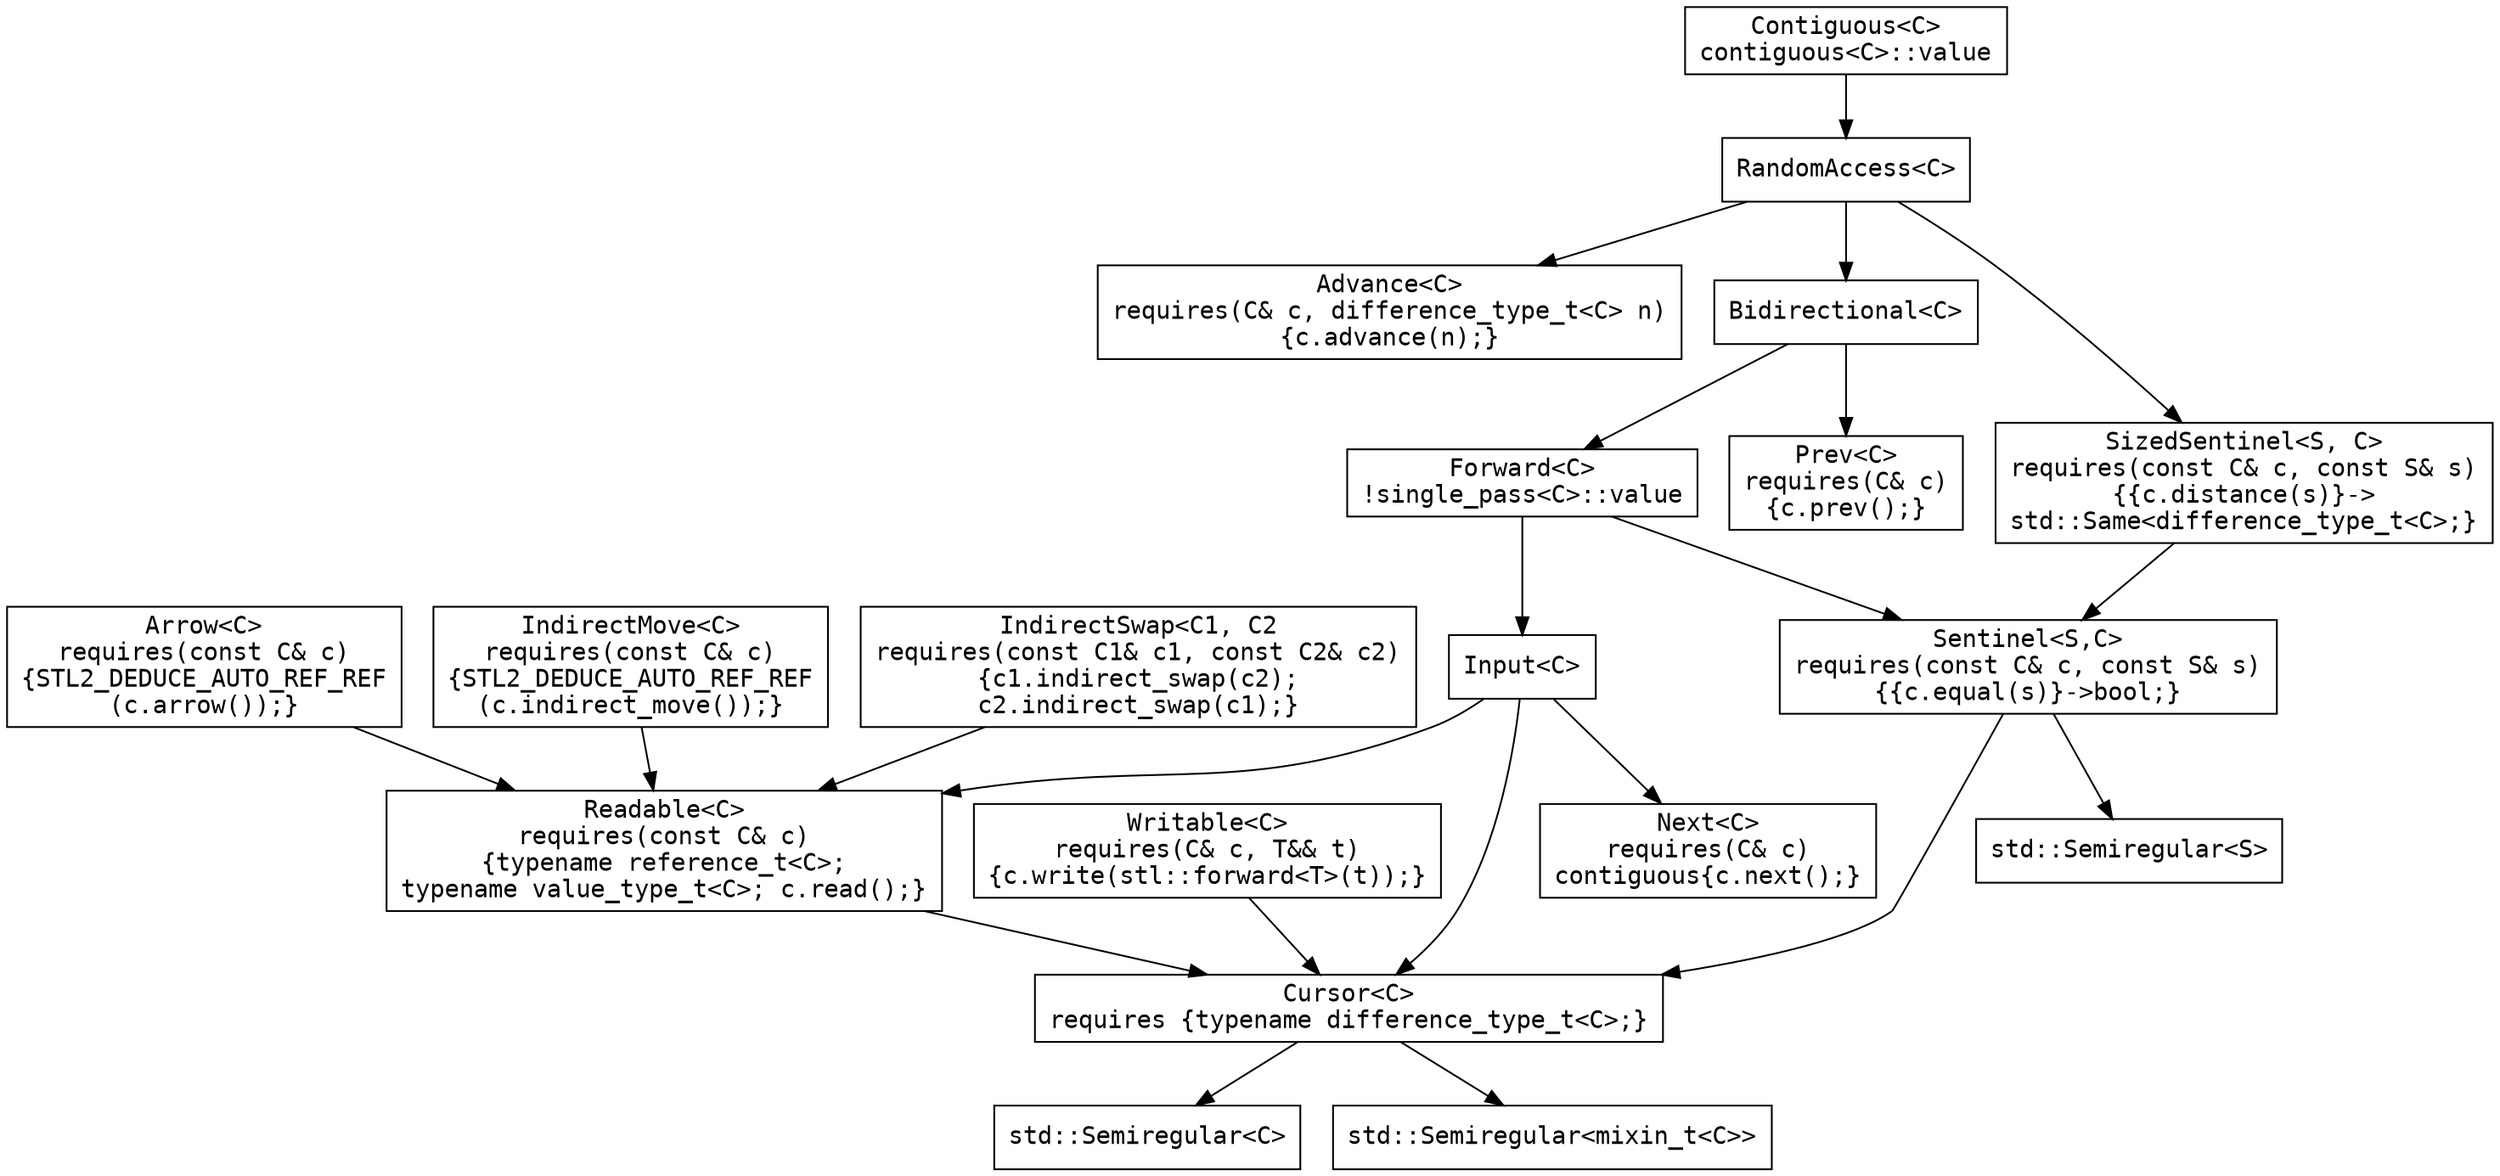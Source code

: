 digraph iterator_concepts
{
  graph [fontname = "courier"];
  node [fontname = "courier"];
  edge [fontname = "courier"];

  // Nodes
  
  advance [label="Advance<C>\nrequires(C& c, difference_type_t<C> n)\n{c.advance(n);}" shape=box]
  arrow [label="Arrow<C>\nrequires(const C& c)\n{STL2_DEDUCE_AUTO_REF_REF\n(c.arrow());}" shape=box]
  contiguous [label="Contiguous<C>\ncontiguous<C>::value" shape=box]
  cursor [label="Cursor<C>\nrequires {typename difference_type_t<C>;}" shape=box]
  bidirectional [label="Bidirectional<C>" shape=box]
  forward [label="Forward<C>\n!single_pass<C>::value" shape=box]
  indirectmove [label="IndirectMove<C>\nrequires(const C& c)\n{STL2_DEDUCE_AUTO_REF_REF\n(c.indirect_move());}" shape=box]
  indirectswap [label="IndirectSwap<C1, C2\nrequires(const C1& c1, const C2& c2)\n{c1.indirect_swap(c2);\nc2.indirect_swap(c1);}" shape=box]
  input [label="Input<C>" shape=box]
  next [label="Next<C>\nrequires(C& c)\ncontiguous{c.next();}" shape=box]
  prev [label="Prev<C>\nrequires(C& c)\n{c.prev();}" shape=box]
  randomaccess [label="RandomAccess<C>" shape=box]
  readable [label="Readable<C>\nrequires(const C& c)\n{typename reference_t<C>;\ntypename value_type_t<C>; c.read();}" shape=box]
  semiregular [label="std::Semiregular<C>" shape=box]
  semiregular_mx [label="std::Semiregular<mixin_t<C>>" shape=box]
  semiregular_s [label="std::Semiregular<S>" shape=box]
  sentinel [label="Sentinel<S,C>\nrequires(const C& c, const S& s)\n{{c.equal(s)}->bool;}" shape=box]
  sizedsentinel [label="SizedSentinel<S, C>\nrequires(const C& c, const S& s)\n{{c.distance(s)}->\nstd::Same<difference_type_t<C>;}" shape=box]
  writable [label="Writable<C>\nrequires(C& c, T&& t)\n{c.write(stl::forward<T>(t));}" shape=box]
   
  // Edges
  
  cursor -> semiregular;
  cursor -> semiregular_mx;

  readable -> cursor;

  writable -> cursor;

  arrow -> readable;

  sentinel -> cursor;
  sentinel -> semiregular_s;
  
  sizedsentinel -> sentinel;
  
  input -> cursor;
  input -> readable;
  input -> next;
  
  forward -> input;
  forward -> sentinel;
  
  bidirectional -> forward;
  bidirectional -> prev;
  
  randomaccess -> bidirectional;
  randomaccess -> advance;
  randomaccess -> sizedsentinel;
  
  contiguous -> randomaccess;

  indirectmove -> readable;

  indirectswap -> readable;

}